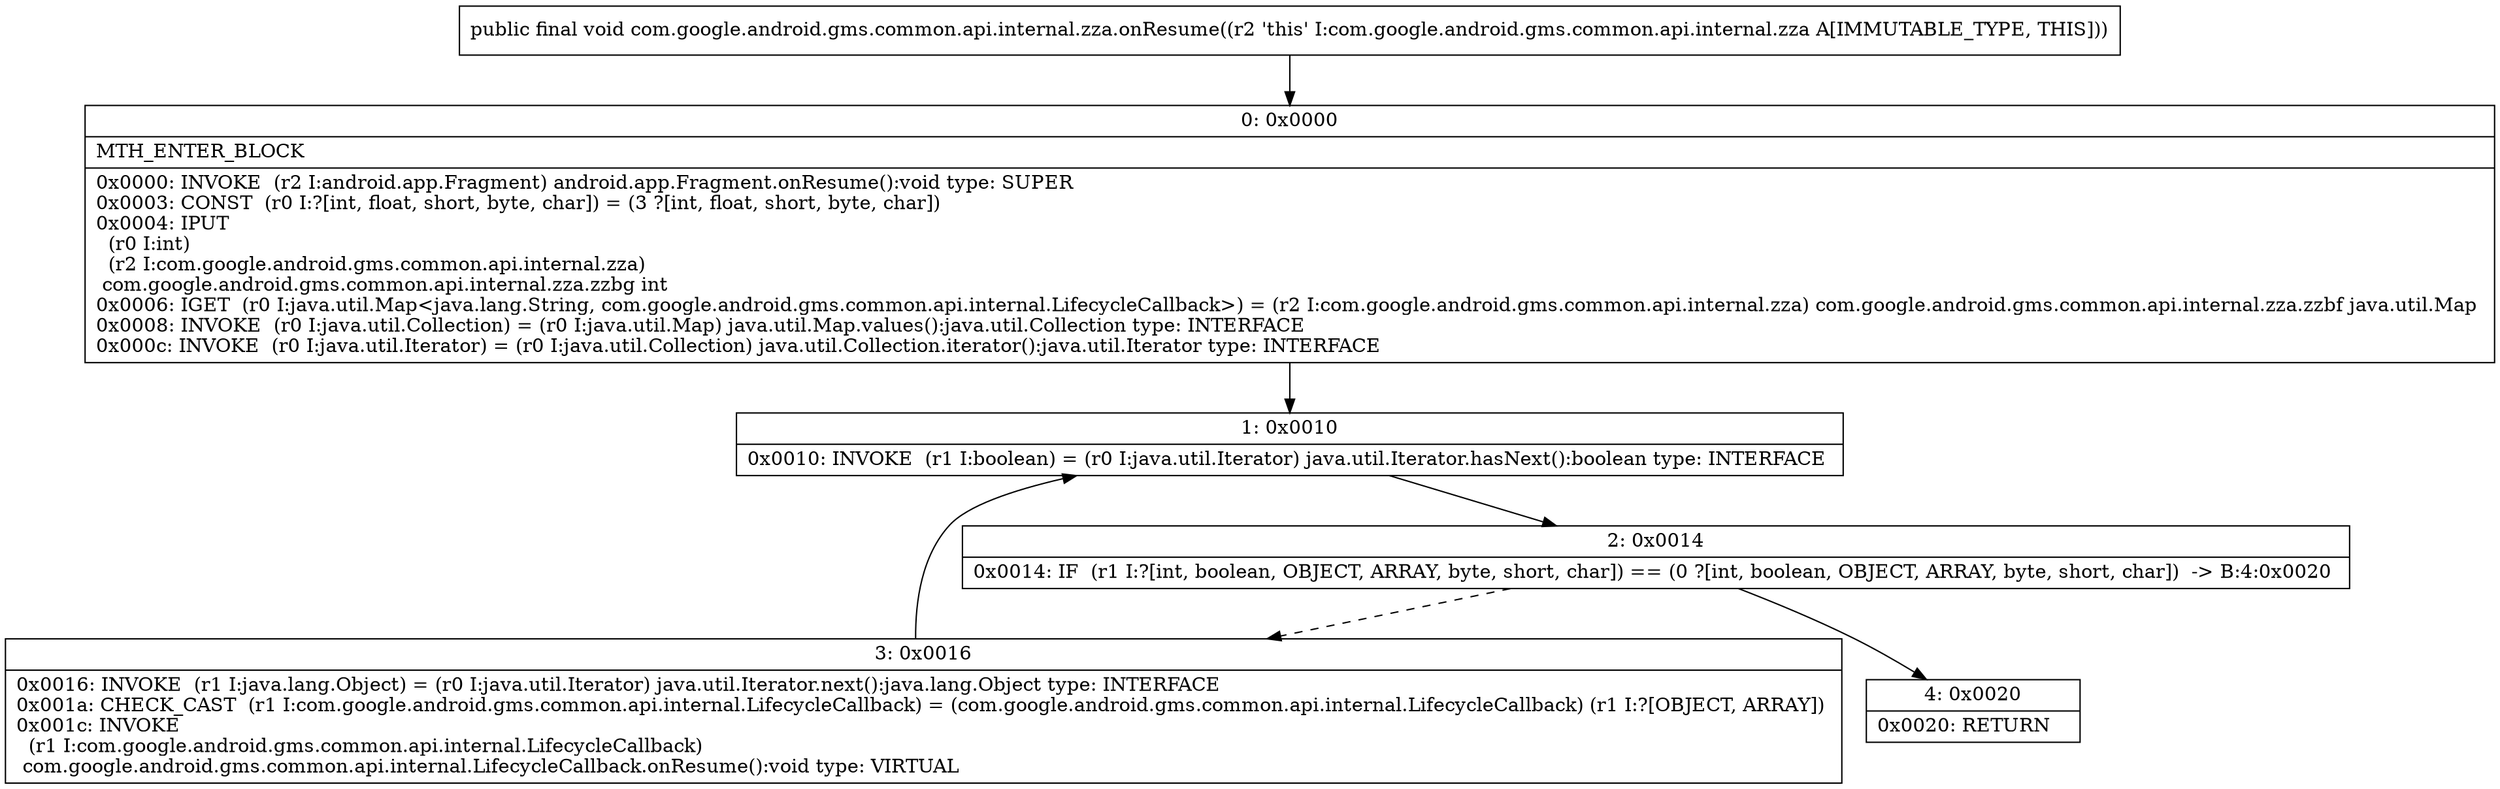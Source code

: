 digraph "CFG forcom.google.android.gms.common.api.internal.zza.onResume()V" {
Node_0 [shape=record,label="{0\:\ 0x0000|MTH_ENTER_BLOCK\l|0x0000: INVOKE  (r2 I:android.app.Fragment) android.app.Fragment.onResume():void type: SUPER \l0x0003: CONST  (r0 I:?[int, float, short, byte, char]) = (3 ?[int, float, short, byte, char]) \l0x0004: IPUT  \l  (r0 I:int)\l  (r2 I:com.google.android.gms.common.api.internal.zza)\l com.google.android.gms.common.api.internal.zza.zzbg int \l0x0006: IGET  (r0 I:java.util.Map\<java.lang.String, com.google.android.gms.common.api.internal.LifecycleCallback\>) = (r2 I:com.google.android.gms.common.api.internal.zza) com.google.android.gms.common.api.internal.zza.zzbf java.util.Map \l0x0008: INVOKE  (r0 I:java.util.Collection) = (r0 I:java.util.Map) java.util.Map.values():java.util.Collection type: INTERFACE \l0x000c: INVOKE  (r0 I:java.util.Iterator) = (r0 I:java.util.Collection) java.util.Collection.iterator():java.util.Iterator type: INTERFACE \l}"];
Node_1 [shape=record,label="{1\:\ 0x0010|0x0010: INVOKE  (r1 I:boolean) = (r0 I:java.util.Iterator) java.util.Iterator.hasNext():boolean type: INTERFACE \l}"];
Node_2 [shape=record,label="{2\:\ 0x0014|0x0014: IF  (r1 I:?[int, boolean, OBJECT, ARRAY, byte, short, char]) == (0 ?[int, boolean, OBJECT, ARRAY, byte, short, char])  \-\> B:4:0x0020 \l}"];
Node_3 [shape=record,label="{3\:\ 0x0016|0x0016: INVOKE  (r1 I:java.lang.Object) = (r0 I:java.util.Iterator) java.util.Iterator.next():java.lang.Object type: INTERFACE \l0x001a: CHECK_CAST  (r1 I:com.google.android.gms.common.api.internal.LifecycleCallback) = (com.google.android.gms.common.api.internal.LifecycleCallback) (r1 I:?[OBJECT, ARRAY]) \l0x001c: INVOKE  \l  (r1 I:com.google.android.gms.common.api.internal.LifecycleCallback)\l com.google.android.gms.common.api.internal.LifecycleCallback.onResume():void type: VIRTUAL \l}"];
Node_4 [shape=record,label="{4\:\ 0x0020|0x0020: RETURN   \l}"];
MethodNode[shape=record,label="{public final void com.google.android.gms.common.api.internal.zza.onResume((r2 'this' I:com.google.android.gms.common.api.internal.zza A[IMMUTABLE_TYPE, THIS])) }"];
MethodNode -> Node_0;
Node_0 -> Node_1;
Node_1 -> Node_2;
Node_2 -> Node_3[style=dashed];
Node_2 -> Node_4;
Node_3 -> Node_1;
}

